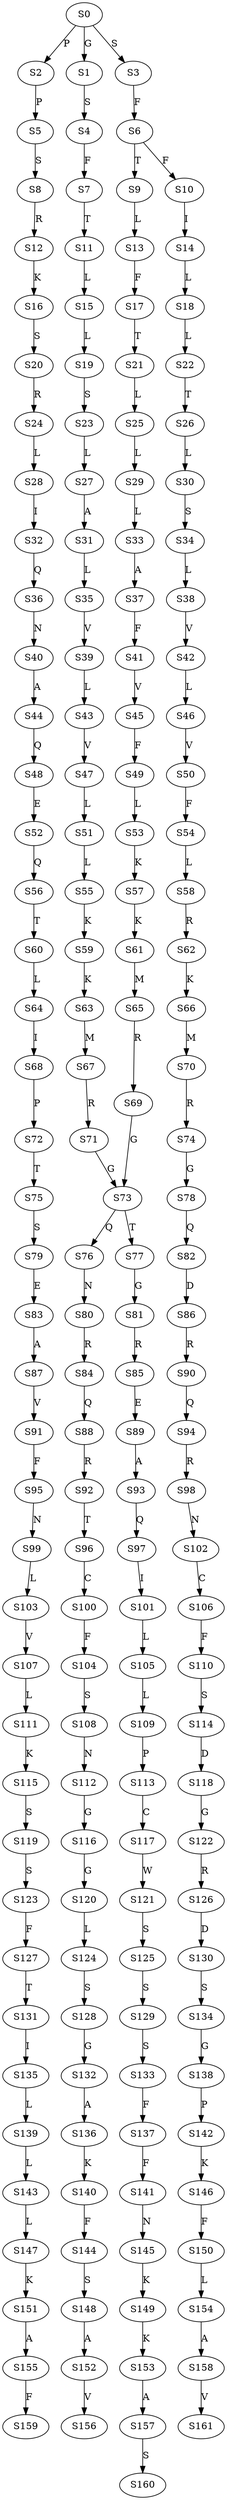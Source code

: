 strict digraph  {
	S0 -> S1 [ label = G ];
	S0 -> S2 [ label = P ];
	S0 -> S3 [ label = S ];
	S1 -> S4 [ label = S ];
	S2 -> S5 [ label = P ];
	S3 -> S6 [ label = F ];
	S4 -> S7 [ label = F ];
	S5 -> S8 [ label = S ];
	S6 -> S9 [ label = T ];
	S6 -> S10 [ label = F ];
	S7 -> S11 [ label = T ];
	S8 -> S12 [ label = R ];
	S9 -> S13 [ label = L ];
	S10 -> S14 [ label = I ];
	S11 -> S15 [ label = L ];
	S12 -> S16 [ label = K ];
	S13 -> S17 [ label = F ];
	S14 -> S18 [ label = L ];
	S15 -> S19 [ label = L ];
	S16 -> S20 [ label = S ];
	S17 -> S21 [ label = T ];
	S18 -> S22 [ label = L ];
	S19 -> S23 [ label = S ];
	S20 -> S24 [ label = R ];
	S21 -> S25 [ label = L ];
	S22 -> S26 [ label = T ];
	S23 -> S27 [ label = L ];
	S24 -> S28 [ label = L ];
	S25 -> S29 [ label = L ];
	S26 -> S30 [ label = L ];
	S27 -> S31 [ label = A ];
	S28 -> S32 [ label = I ];
	S29 -> S33 [ label = L ];
	S30 -> S34 [ label = S ];
	S31 -> S35 [ label = L ];
	S32 -> S36 [ label = Q ];
	S33 -> S37 [ label = A ];
	S34 -> S38 [ label = L ];
	S35 -> S39 [ label = V ];
	S36 -> S40 [ label = N ];
	S37 -> S41 [ label = F ];
	S38 -> S42 [ label = V ];
	S39 -> S43 [ label = L ];
	S40 -> S44 [ label = A ];
	S41 -> S45 [ label = V ];
	S42 -> S46 [ label = L ];
	S43 -> S47 [ label = V ];
	S44 -> S48 [ label = Q ];
	S45 -> S49 [ label = F ];
	S46 -> S50 [ label = V ];
	S47 -> S51 [ label = L ];
	S48 -> S52 [ label = E ];
	S49 -> S53 [ label = L ];
	S50 -> S54 [ label = F ];
	S51 -> S55 [ label = L ];
	S52 -> S56 [ label = Q ];
	S53 -> S57 [ label = K ];
	S54 -> S58 [ label = L ];
	S55 -> S59 [ label = K ];
	S56 -> S60 [ label = T ];
	S57 -> S61 [ label = K ];
	S58 -> S62 [ label = R ];
	S59 -> S63 [ label = K ];
	S60 -> S64 [ label = L ];
	S61 -> S65 [ label = M ];
	S62 -> S66 [ label = K ];
	S63 -> S67 [ label = M ];
	S64 -> S68 [ label = I ];
	S65 -> S69 [ label = R ];
	S66 -> S70 [ label = M ];
	S67 -> S71 [ label = R ];
	S68 -> S72 [ label = P ];
	S69 -> S73 [ label = G ];
	S70 -> S74 [ label = R ];
	S71 -> S73 [ label = G ];
	S72 -> S75 [ label = T ];
	S73 -> S76 [ label = Q ];
	S73 -> S77 [ label = T ];
	S74 -> S78 [ label = G ];
	S75 -> S79 [ label = S ];
	S76 -> S80 [ label = N ];
	S77 -> S81 [ label = G ];
	S78 -> S82 [ label = Q ];
	S79 -> S83 [ label = E ];
	S80 -> S84 [ label = R ];
	S81 -> S85 [ label = R ];
	S82 -> S86 [ label = D ];
	S83 -> S87 [ label = A ];
	S84 -> S88 [ label = Q ];
	S85 -> S89 [ label = E ];
	S86 -> S90 [ label = R ];
	S87 -> S91 [ label = V ];
	S88 -> S92 [ label = R ];
	S89 -> S93 [ label = A ];
	S90 -> S94 [ label = Q ];
	S91 -> S95 [ label = F ];
	S92 -> S96 [ label = T ];
	S93 -> S97 [ label = Q ];
	S94 -> S98 [ label = R ];
	S95 -> S99 [ label = N ];
	S96 -> S100 [ label = C ];
	S97 -> S101 [ label = I ];
	S98 -> S102 [ label = N ];
	S99 -> S103 [ label = L ];
	S100 -> S104 [ label = F ];
	S101 -> S105 [ label = L ];
	S102 -> S106 [ label = C ];
	S103 -> S107 [ label = V ];
	S104 -> S108 [ label = S ];
	S105 -> S109 [ label = L ];
	S106 -> S110 [ label = F ];
	S107 -> S111 [ label = L ];
	S108 -> S112 [ label = N ];
	S109 -> S113 [ label = P ];
	S110 -> S114 [ label = S ];
	S111 -> S115 [ label = K ];
	S112 -> S116 [ label = G ];
	S113 -> S117 [ label = C ];
	S114 -> S118 [ label = D ];
	S115 -> S119 [ label = S ];
	S116 -> S120 [ label = G ];
	S117 -> S121 [ label = W ];
	S118 -> S122 [ label = G ];
	S119 -> S123 [ label = S ];
	S120 -> S124 [ label = L ];
	S121 -> S125 [ label = S ];
	S122 -> S126 [ label = R ];
	S123 -> S127 [ label = F ];
	S124 -> S128 [ label = S ];
	S125 -> S129 [ label = S ];
	S126 -> S130 [ label = D ];
	S127 -> S131 [ label = T ];
	S128 -> S132 [ label = G ];
	S129 -> S133 [ label = S ];
	S130 -> S134 [ label = S ];
	S131 -> S135 [ label = I ];
	S132 -> S136 [ label = A ];
	S133 -> S137 [ label = F ];
	S134 -> S138 [ label = G ];
	S135 -> S139 [ label = L ];
	S136 -> S140 [ label = K ];
	S137 -> S141 [ label = F ];
	S138 -> S142 [ label = P ];
	S139 -> S143 [ label = L ];
	S140 -> S144 [ label = F ];
	S141 -> S145 [ label = N ];
	S142 -> S146 [ label = K ];
	S143 -> S147 [ label = L ];
	S144 -> S148 [ label = S ];
	S145 -> S149 [ label = K ];
	S146 -> S150 [ label = F ];
	S147 -> S151 [ label = K ];
	S148 -> S152 [ label = A ];
	S149 -> S153 [ label = K ];
	S150 -> S154 [ label = L ];
	S151 -> S155 [ label = A ];
	S152 -> S156 [ label = V ];
	S153 -> S157 [ label = A ];
	S154 -> S158 [ label = A ];
	S155 -> S159 [ label = F ];
	S157 -> S160 [ label = S ];
	S158 -> S161 [ label = V ];
}
